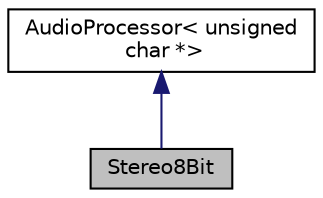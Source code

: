digraph "Stereo8Bit"
{
  edge [fontname="Helvetica",fontsize="10",labelfontname="Helvetica",labelfontsize="10"];
  node [fontname="Helvetica",fontsize="10",shape=record];
  Node0 [label="Stereo8Bit",height=0.2,width=0.4,color="black", fillcolor="grey75", style="filled", fontcolor="black"];
  Node1 -> Node0 [dir="back",color="midnightblue",fontsize="10",style="solid",fontname="Helvetica"];
  Node1 [label="AudioProcessor\< unsigned\l char *\>",height=0.2,width=0.4,color="black", fillcolor="white", style="filled",URL="$d5/db2/classAudioProcessor.html"];
}
